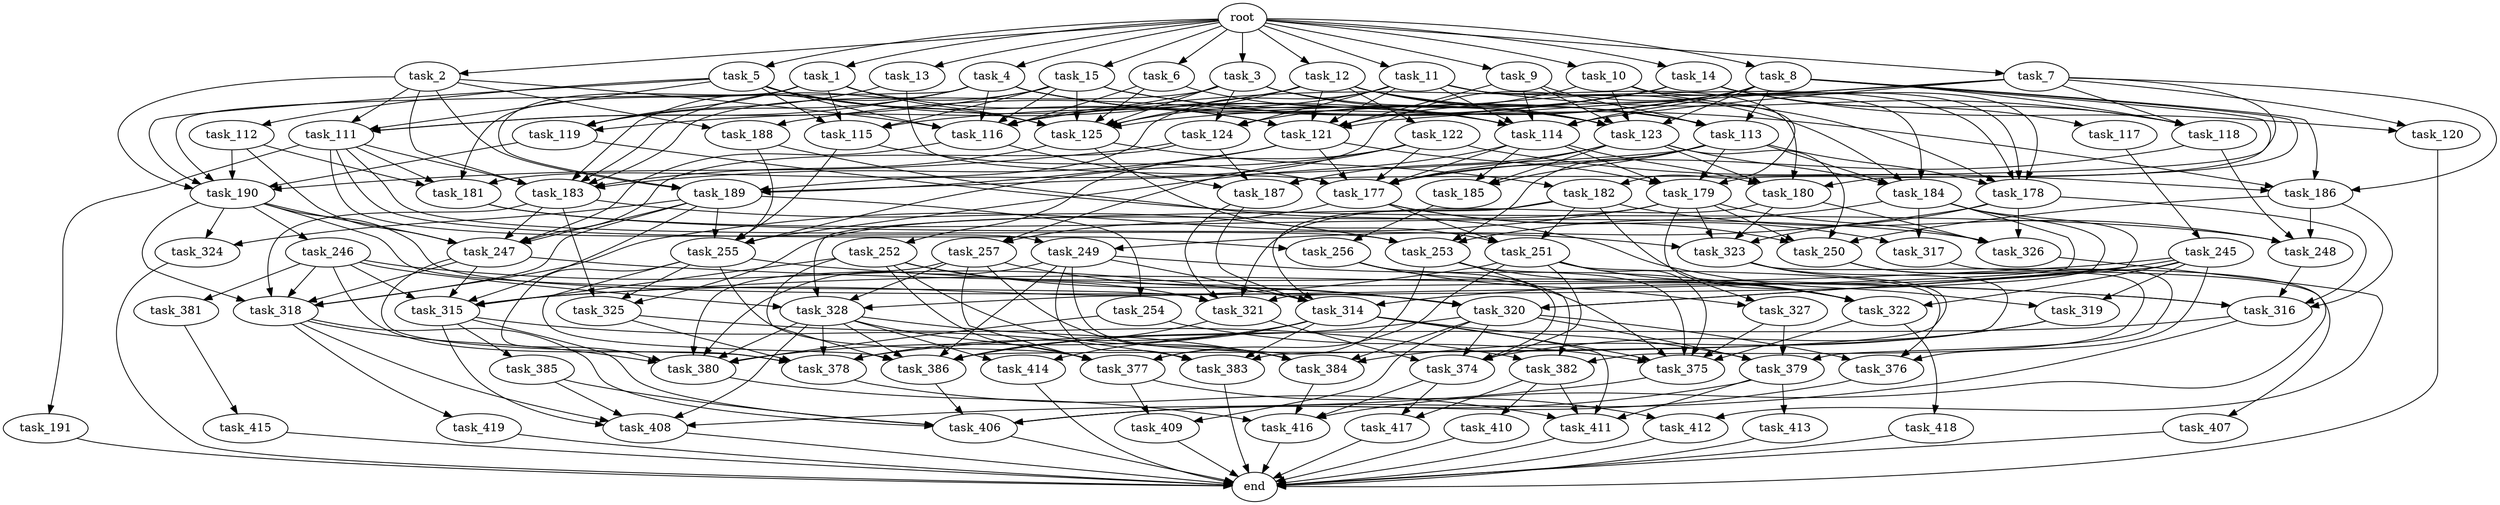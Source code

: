 digraph G {
  task_112 [size="15607256189.000000"];
  task_113 [size="68719476736.000000"];
  task_252 [size="29027500828.000000"];
  task_116 [size="368293445632.000000"];
  task_177 [size="782757789696.000000"];
  task_415 [size="28029876975.000000"];
  task_413 [size="1073741824000.000000"];
  task_9 [size="1977022047.000000"];
  task_11 [size="302263702044.000000"];
  task_382 [size="425909572685.000000"];
  task_251 [size="8589934592.000000"];
  task_409 [size="29179839872.000000"];
  task_314 [size="33505611943.000000"];
  task_321 [size="8589934592.000000"];
  task_125 [size="68719476736.000000"];
  task_122 [size="516743374142.000000"];
  task_256 [size="368293445632.000000"];
  task_188 [size="1073741824000.000000"];
  task_183 [size="14393395291.000000"];
  task_374 [size="581726348.000000"];
  task_117 [size="109948878061.000000"];
  task_411 [size="1287306353.000000"];
  task_187 [size="1073741824000.000000"];
  task_254 [size="19602036607.000000"];
  task_189 [size="368293445632.000000"];
  task_319 [size="20025353912.000000"];
  task_253 [size="327643182231.000000"];
  task_320 [size="8589934592.000000"];
  task_324 [size="9056162794.000000"];
  task_111 [size="1436040656.000000"];
  task_323 [size="190239117624.000000"];
  task_178 [size="28991029248.000000"];
  task_318 [size="368293445632.000000"];
  task_191 [size="4450508642.000000"];
  task_249 [size="117024270182.000000"];
  task_412 [size="5159668498.000000"];
  task_121 [size="30312200617.000000"];
  task_316 [size="22101208308.000000"];
  task_328 [size="388419131363.000000"];
  task_384 [size="235764604816.000000"];
  task_7 [size="68719476736.000000"];
  task_3 [size="1318826971.000000"];
  task_190 [size="68719476736.000000"];
  task_180 [size="549755813888.000000"];
  task_247 [size="24496309212.000000"];
  task_383 [size="8589934592.000000"];
  root [size="0.000000"];
  task_14 [size="68719476736.000000"];
  task_2 [size="256891100706.000000"];
  task_325 [size="14744598552.000000"];
  task_6 [size="388035165702.000000"];
  task_377 [size="1941341857.000000"];
  task_184 [size="24619382271.000000"];
  task_8 [size="1570869199.000000"];
  task_10 [size="1942311280.000000"];
  task_12 [size="172813534816.000000"];
  task_327 [size="28991029248.000000"];
  task_379 [size="1160099100834.000000"];
  task_322 [size="98544610004.000000"];
  task_119 [size="7993445486.000000"];
  task_381 [size="11704141037.000000"];
  task_181 [size="368293445632.000000"];
  task_406 [size="79726838501.000000"];
  task_315 [size="28991029248.000000"];
  task_376 [size="1518312464.000000"];
  task_416 [size="3827409296.000000"];
  task_417 [size="309352570953.000000"];
  task_378 [size="6078428920.000000"];
  task_114 [size="316857352424.000000"];
  task_248 [size="782757789696.000000"];
  task_385 [size="1594175620.000000"];
  task_317 [size="702851828.000000"];
  task_185 [size="642014756067.000000"];
  task_1 [size="21205472871.000000"];
  task_245 [size="1117749136048.000000"];
  task_182 [size="231928233984.000000"];
  task_246 [size="149567952614.000000"];
  task_407 [size="299153925221.000000"];
  task_386 [size="917297479.000000"];
  task_419 [size="4847058931.000000"];
  task_408 [size="1073741824000.000000"];
  task_4 [size="19244447816.000000"];
  task_123 [size="164840194928.000000"];
  task_250 [size="111947008589.000000"];
  task_179 [size="5268791106.000000"];
  task_115 [size="231928233984.000000"];
  task_418 [size="32546789792.000000"];
  task_5 [size="28991029248.000000"];
  task_124 [size="851672490.000000"];
  task_15 [size="818526829132.000000"];
  task_414 [size="17744222357.000000"];
  task_118 [size="18276395806.000000"];
  task_255 [size="8589934592.000000"];
  end [size="0.000000"];
  task_186 [size="368293445632.000000"];
  task_410 [size="610990520143.000000"];
  task_326 [size="368293445632.000000"];
  task_120 [size="1762667453.000000"];
  task_257 [size="782757789696.000000"];
  task_13 [size="28991029248.000000"];
  task_375 [size="3425877576.000000"];
  task_380 [size="28991029248.000000"];

  task_112 -> task_190 [size="33554432.000000"];
  task_112 -> task_181 [size="33554432.000000"];
  task_112 -> task_247 [size="33554432.000000"];
  task_113 -> task_178 [size="134217728.000000"];
  task_113 -> task_189 [size="134217728.000000"];
  task_113 -> task_253 [size="134217728.000000"];
  task_113 -> task_179 [size="134217728.000000"];
  task_113 -> task_184 [size="134217728.000000"];
  task_113 -> task_185 [size="134217728.000000"];
  task_113 -> task_177 [size="134217728.000000"];
  task_252 -> task_384 [size="679477248.000000"];
  task_252 -> task_315 [size="679477248.000000"];
  task_252 -> task_320 [size="679477248.000000"];
  task_252 -> task_377 [size="679477248.000000"];
  task_252 -> task_321 [size="679477248.000000"];
  task_252 -> task_386 [size="679477248.000000"];
  task_116 -> task_187 [size="411041792.000000"];
  task_116 -> task_247 [size="411041792.000000"];
  task_177 -> task_317 [size="679477248.000000"];
  task_177 -> task_250 [size="679477248.000000"];
  task_177 -> task_257 [size="679477248.000000"];
  task_177 -> task_251 [size="679477248.000000"];
  task_415 -> end [size="1.000000"];
  task_413 -> end [size="1.000000"];
  task_9 -> task_123 [size="33554432.000000"];
  task_9 -> task_114 [size="33554432.000000"];
  task_9 -> task_121 [size="33554432.000000"];
  task_9 -> task_113 [size="33554432.000000"];
  task_11 -> task_125 [size="411041792.000000"];
  task_11 -> task_178 [size="411041792.000000"];
  task_11 -> task_181 [size="411041792.000000"];
  task_11 -> task_118 [size="411041792.000000"];
  task_11 -> task_180 [size="411041792.000000"];
  task_11 -> task_114 [size="411041792.000000"];
  task_11 -> task_121 [size="411041792.000000"];
  task_11 -> task_124 [size="411041792.000000"];
  task_382 -> task_417 [size="301989888.000000"];
  task_382 -> task_410 [size="301989888.000000"];
  task_382 -> task_411 [size="301989888.000000"];
  task_251 -> task_374 [size="33554432.000000"];
  task_251 -> task_375 [size="33554432.000000"];
  task_251 -> task_377 [size="33554432.000000"];
  task_251 -> task_376 [size="33554432.000000"];
  task_251 -> task_315 [size="33554432.000000"];
  task_251 -> task_322 [size="33554432.000000"];
  task_409 -> end [size="1.000000"];
  task_314 -> task_414 [size="75497472.000000"];
  task_314 -> task_378 [size="75497472.000000"];
  task_314 -> task_379 [size="75497472.000000"];
  task_314 -> task_380 [size="75497472.000000"];
  task_314 -> task_383 [size="75497472.000000"];
  task_314 -> task_375 [size="75497472.000000"];
  task_314 -> task_411 [size="75497472.000000"];
  task_321 -> task_374 [size="33554432.000000"];
  task_321 -> task_386 [size="33554432.000000"];
  task_125 -> task_183 [size="134217728.000000"];
  task_125 -> task_251 [size="134217728.000000"];
  task_125 -> task_182 [size="134217728.000000"];
  task_122 -> task_186 [size="411041792.000000"];
  task_122 -> task_252 [size="411041792.000000"];
  task_122 -> task_257 [size="411041792.000000"];
  task_122 -> task_177 [size="411041792.000000"];
  task_122 -> task_255 [size="411041792.000000"];
  task_256 -> task_327 [size="411041792.000000"];
  task_256 -> task_374 [size="411041792.000000"];
  task_256 -> task_375 [size="411041792.000000"];
  task_188 -> task_255 [size="838860800.000000"];
  task_188 -> task_319 [size="838860800.000000"];
  task_183 -> task_325 [size="33554432.000000"];
  task_183 -> task_247 [size="33554432.000000"];
  task_183 -> task_253 [size="33554432.000000"];
  task_183 -> task_318 [size="33554432.000000"];
  task_374 -> task_417 [size="33554432.000000"];
  task_374 -> task_416 [size="33554432.000000"];
  task_117 -> task_245 [size="209715200.000000"];
  task_411 -> end [size="1.000000"];
  task_187 -> task_321 [size="838860800.000000"];
  task_187 -> task_314 [size="838860800.000000"];
  task_254 -> task_375 [size="679477248.000000"];
  task_254 -> task_380 [size="679477248.000000"];
  task_189 -> task_318 [size="411041792.000000"];
  task_189 -> task_247 [size="411041792.000000"];
  task_189 -> task_255 [size="411041792.000000"];
  task_189 -> task_315 [size="411041792.000000"];
  task_189 -> task_324 [size="411041792.000000"];
  task_189 -> task_254 [size="411041792.000000"];
  task_319 -> task_384 [size="536870912.000000"];
  task_319 -> task_374 [size="536870912.000000"];
  task_253 -> task_382 [size="411041792.000000"];
  task_253 -> task_322 [size="411041792.000000"];
  task_253 -> task_375 [size="411041792.000000"];
  task_253 -> task_377 [size="411041792.000000"];
  task_320 -> task_384 [size="33554432.000000"];
  task_320 -> task_374 [size="33554432.000000"];
  task_320 -> task_379 [size="33554432.000000"];
  task_320 -> task_376 [size="33554432.000000"];
  task_320 -> task_409 [size="33554432.000000"];
  task_320 -> task_386 [size="33554432.000000"];
  task_324 -> end [size="1.000000"];
  task_111 -> task_181 [size="75497472.000000"];
  task_111 -> task_253 [size="75497472.000000"];
  task_111 -> task_191 [size="75497472.000000"];
  task_111 -> task_249 [size="75497472.000000"];
  task_111 -> task_256 [size="75497472.000000"];
  task_111 -> task_183 [size="75497472.000000"];
  task_323 -> task_383 [size="134217728.000000"];
  task_323 -> task_407 [size="134217728.000000"];
  task_323 -> task_386 [size="134217728.000000"];
  task_178 -> task_249 [size="75497472.000000"];
  task_178 -> task_323 [size="75497472.000000"];
  task_178 -> task_316 [size="75497472.000000"];
  task_178 -> task_326 [size="75497472.000000"];
  task_318 -> task_408 [size="411041792.000000"];
  task_318 -> task_406 [size="411041792.000000"];
  task_318 -> task_419 [size="411041792.000000"];
  task_318 -> task_380 [size="411041792.000000"];
  task_191 -> end [size="1.000000"];
  task_249 -> task_384 [size="209715200.000000"];
  task_249 -> task_380 [size="209715200.000000"];
  task_249 -> task_314 [size="209715200.000000"];
  task_249 -> task_383 [size="209715200.000000"];
  task_249 -> task_322 [size="209715200.000000"];
  task_249 -> task_386 [size="209715200.000000"];
  task_412 -> end [size="1.000000"];
  task_121 -> task_183 [size="75497472.000000"];
  task_121 -> task_189 [size="75497472.000000"];
  task_121 -> task_177 [size="75497472.000000"];
  task_121 -> task_179 [size="75497472.000000"];
  task_316 -> task_378 [size="536870912.000000"];
  task_316 -> task_406 [size="536870912.000000"];
  task_328 -> task_384 [size="301989888.000000"];
  task_328 -> task_414 [size="301989888.000000"];
  task_328 -> task_378 [size="301989888.000000"];
  task_328 -> task_377 [size="301989888.000000"];
  task_328 -> task_408 [size="301989888.000000"];
  task_328 -> task_380 [size="301989888.000000"];
  task_328 -> task_386 [size="301989888.000000"];
  task_384 -> task_416 [size="536870912.000000"];
  task_7 -> task_120 [size="134217728.000000"];
  task_7 -> task_186 [size="134217728.000000"];
  task_7 -> task_114 [size="134217728.000000"];
  task_7 -> task_118 [size="134217728.000000"];
  task_7 -> task_116 [size="134217728.000000"];
  task_7 -> task_187 [size="134217728.000000"];
  task_7 -> task_121 [size="134217728.000000"];
  task_3 -> task_125 [size="33554432.000000"];
  task_3 -> task_184 [size="33554432.000000"];
  task_3 -> task_123 [size="33554432.000000"];
  task_3 -> task_116 [size="33554432.000000"];
  task_3 -> task_183 [size="33554432.000000"];
  task_3 -> task_124 [size="33554432.000000"];
  task_190 -> task_318 [size="134217728.000000"];
  task_190 -> task_247 [size="134217728.000000"];
  task_190 -> task_246 [size="134217728.000000"];
  task_190 -> task_320 [size="134217728.000000"];
  task_190 -> task_324 [size="134217728.000000"];
  task_190 -> task_321 [size="134217728.000000"];
  task_180 -> task_323 [size="536870912.000000"];
  task_180 -> task_321 [size="536870912.000000"];
  task_180 -> task_326 [size="536870912.000000"];
  task_247 -> task_378 [size="536870912.000000"];
  task_247 -> task_316 [size="536870912.000000"];
  task_247 -> task_318 [size="536870912.000000"];
  task_247 -> task_315 [size="536870912.000000"];
  task_383 -> end [size="1.000000"];
  root -> task_15 [size="1.000000"];
  root -> task_7 [size="1.000000"];
  root -> task_3 [size="1.000000"];
  root -> task_1 [size="1.000000"];
  root -> task_4 [size="1.000000"];
  root -> task_2 [size="1.000000"];
  root -> task_9 [size="1.000000"];
  root -> task_11 [size="1.000000"];
  root -> task_10 [size="1.000000"];
  root -> task_6 [size="1.000000"];
  root -> task_5 [size="1.000000"];
  root -> task_8 [size="1.000000"];
  root -> task_14 [size="1.000000"];
  root -> task_12 [size="1.000000"];
  root -> task_13 [size="1.000000"];
  task_14 -> task_120 [size="134217728.000000"];
  task_14 -> task_178 [size="134217728.000000"];
  task_14 -> task_188 [size="134217728.000000"];
  task_14 -> task_118 [size="134217728.000000"];
  task_14 -> task_115 [size="134217728.000000"];
  task_14 -> task_117 [size="134217728.000000"];
  task_14 -> task_124 [size="134217728.000000"];
  task_2 -> task_190 [size="301989888.000000"];
  task_2 -> task_189 [size="301989888.000000"];
  task_2 -> task_188 [size="301989888.000000"];
  task_2 -> task_116 [size="301989888.000000"];
  task_2 -> task_111 [size="301989888.000000"];
  task_2 -> task_183 [size="301989888.000000"];
  task_325 -> task_378 [size="411041792.000000"];
  task_325 -> task_382 [size="411041792.000000"];
  task_6 -> task_114 [size="411041792.000000"];
  task_6 -> task_116 [size="411041792.000000"];
  task_6 -> task_125 [size="411041792.000000"];
  task_377 -> task_409 [size="33554432.000000"];
  task_377 -> task_412 [size="33554432.000000"];
  task_184 -> task_317 [size="411041792.000000"];
  task_184 -> task_328 [size="411041792.000000"];
  task_184 -> task_320 [size="411041792.000000"];
  task_184 -> task_321 [size="411041792.000000"];
  task_184 -> task_253 [size="411041792.000000"];
  task_8 -> task_186 [size="33554432.000000"];
  task_8 -> task_116 [size="33554432.000000"];
  task_8 -> task_189 [size="33554432.000000"];
  task_8 -> task_179 [size="33554432.000000"];
  task_8 -> task_118 [size="33554432.000000"];
  task_8 -> task_113 [size="33554432.000000"];
  task_8 -> task_180 [size="33554432.000000"];
  task_8 -> task_123 [size="33554432.000000"];
  task_8 -> task_114 [size="33554432.000000"];
  task_8 -> task_125 [size="33554432.000000"];
  task_10 -> task_178 [size="209715200.000000"];
  task_10 -> task_123 [size="209715200.000000"];
  task_10 -> task_182 [size="209715200.000000"];
  task_10 -> task_121 [size="209715200.000000"];
  task_10 -> task_184 [size="209715200.000000"];
  task_12 -> task_122 [size="536870912.000000"];
  task_12 -> task_178 [size="536870912.000000"];
  task_12 -> task_113 [size="536870912.000000"];
  task_12 -> task_119 [size="536870912.000000"];
  task_12 -> task_123 [size="536870912.000000"];
  task_12 -> task_121 [size="536870912.000000"];
  task_12 -> task_125 [size="536870912.000000"];
  task_327 -> task_379 [size="75497472.000000"];
  task_327 -> task_375 [size="75497472.000000"];
  task_379 -> task_413 [size="838860800.000000"];
  task_379 -> task_406 [size="838860800.000000"];
  task_379 -> task_411 [size="838860800.000000"];
  task_322 -> task_418 [size="209715200.000000"];
  task_322 -> task_375 [size="209715200.000000"];
  task_119 -> task_190 [size="411041792.000000"];
  task_119 -> task_248 [size="411041792.000000"];
  task_381 -> task_415 [size="411041792.000000"];
  task_181 -> task_323 [size="411041792.000000"];
  task_181 -> task_326 [size="411041792.000000"];
  task_406 -> end [size="1.000000"];
  task_315 -> task_408 [size="75497472.000000"];
  task_315 -> task_385 [size="75497472.000000"];
  task_315 -> task_383 [size="75497472.000000"];
  task_315 -> task_406 [size="75497472.000000"];
  task_376 -> task_406 [size="33554432.000000"];
  task_416 -> end [size="1.000000"];
  task_417 -> end [size="1.000000"];
  task_378 -> task_411 [size="209715200.000000"];
  task_114 -> task_180 [size="411041792.000000"];
  task_114 -> task_255 [size="411041792.000000"];
  task_114 -> task_179 [size="411041792.000000"];
  task_114 -> task_185 [size="411041792.000000"];
  task_114 -> task_177 [size="411041792.000000"];
  task_248 -> task_316 [size="679477248.000000"];
  task_385 -> task_408 [size="33554432.000000"];
  task_385 -> task_406 [size="33554432.000000"];
  task_317 -> task_416 [size="33554432.000000"];
  task_185 -> task_256 [size="838860800.000000"];
  task_1 -> task_189 [size="33554432.000000"];
  task_1 -> task_181 [size="33554432.000000"];
  task_1 -> task_115 [size="33554432.000000"];
  task_1 -> task_119 [size="33554432.000000"];
  task_1 -> task_121 [size="33554432.000000"];
  task_1 -> task_125 [size="33554432.000000"];
  task_245 -> task_319 [size="679477248.000000"];
  task_245 -> task_314 [size="679477248.000000"];
  task_245 -> task_376 [size="679477248.000000"];
  task_245 -> task_320 [size="679477248.000000"];
  task_245 -> task_315 [size="679477248.000000"];
  task_245 -> task_322 [size="679477248.000000"];
  task_182 -> task_314 [size="301989888.000000"];
  task_182 -> task_248 [size="301989888.000000"];
  task_182 -> task_251 [size="301989888.000000"];
  task_182 -> task_322 [size="301989888.000000"];
  task_182 -> task_328 [size="301989888.000000"];
  task_246 -> task_378 [size="209715200.000000"];
  task_246 -> task_318 [size="209715200.000000"];
  task_246 -> task_314 [size="209715200.000000"];
  task_246 -> task_315 [size="209715200.000000"];
  task_246 -> task_381 [size="209715200.000000"];
  task_246 -> task_328 [size="209715200.000000"];
  task_407 -> end [size="1.000000"];
  task_386 -> task_406 [size="33554432.000000"];
  task_419 -> end [size="1.000000"];
  task_408 -> end [size="1.000000"];
  task_4 -> task_190 [size="679477248.000000"];
  task_4 -> task_116 [size="679477248.000000"];
  task_4 -> task_113 [size="679477248.000000"];
  task_4 -> task_119 [size="679477248.000000"];
  task_4 -> task_123 [size="679477248.000000"];
  task_4 -> task_114 [size="679477248.000000"];
  task_4 -> task_111 [size="679477248.000000"];
  task_4 -> task_183 [size="679477248.000000"];
  task_123 -> task_184 [size="301989888.000000"];
  task_123 -> task_180 [size="301989888.000000"];
  task_123 -> task_185 [size="301989888.000000"];
  task_123 -> task_250 [size="301989888.000000"];
  task_123 -> task_187 [size="301989888.000000"];
  task_123 -> task_177 [size="301989888.000000"];
  task_250 -> task_379 [size="301989888.000000"];
  task_250 -> task_382 [size="301989888.000000"];
  task_179 -> task_250 [size="134217728.000000"];
  task_179 -> task_326 [size="134217728.000000"];
  task_179 -> task_318 [size="134217728.000000"];
  task_179 -> task_327 [size="134217728.000000"];
  task_179 -> task_325 [size="134217728.000000"];
  task_179 -> task_323 [size="134217728.000000"];
  task_115 -> task_255 [size="301989888.000000"];
  task_115 -> task_177 [size="301989888.000000"];
  task_418 -> end [size="1.000000"];
  task_5 -> task_190 [size="75497472.000000"];
  task_5 -> task_114 [size="75497472.000000"];
  task_5 -> task_112 [size="75497472.000000"];
  task_5 -> task_115 [size="75497472.000000"];
  task_5 -> task_116 [size="75497472.000000"];
  task_5 -> task_111 [size="75497472.000000"];
  task_5 -> task_121 [size="75497472.000000"];
  task_5 -> task_125 [size="75497472.000000"];
  task_124 -> task_190 [size="75497472.000000"];
  task_124 -> task_187 [size="75497472.000000"];
  task_124 -> task_247 [size="75497472.000000"];
  task_15 -> task_186 [size="838860800.000000"];
  task_15 -> task_115 [size="838860800.000000"];
  task_15 -> task_123 [size="838860800.000000"];
  task_15 -> task_116 [size="838860800.000000"];
  task_15 -> task_111 [size="838860800.000000"];
  task_15 -> task_183 [size="838860800.000000"];
  task_15 -> task_125 [size="838860800.000000"];
  task_414 -> end [size="1.000000"];
  task_118 -> task_248 [size="536870912.000000"];
  task_118 -> task_177 [size="536870912.000000"];
  task_255 -> task_377 [size="33554432.000000"];
  task_255 -> task_325 [size="33554432.000000"];
  task_255 -> task_386 [size="33554432.000000"];
  task_255 -> task_316 [size="33554432.000000"];
  task_255 -> task_380 [size="33554432.000000"];
  task_186 -> task_250 [size="411041792.000000"];
  task_186 -> task_248 [size="411041792.000000"];
  task_186 -> task_316 [size="411041792.000000"];
  task_410 -> end [size="1.000000"];
  task_326 -> task_412 [size="411041792.000000"];
  task_120 -> end [size="1.000000"];
  task_257 -> task_384 [size="679477248.000000"];
  task_257 -> task_320 [size="679477248.000000"];
  task_257 -> task_380 [size="679477248.000000"];
  task_257 -> task_328 [size="679477248.000000"];
  task_257 -> task_377 [size="679477248.000000"];
  task_13 -> task_119 [size="75497472.000000"];
  task_13 -> task_177 [size="75497472.000000"];
  task_375 -> task_408 [size="209715200.000000"];
  task_380 -> task_416 [size="75497472.000000"];
}
